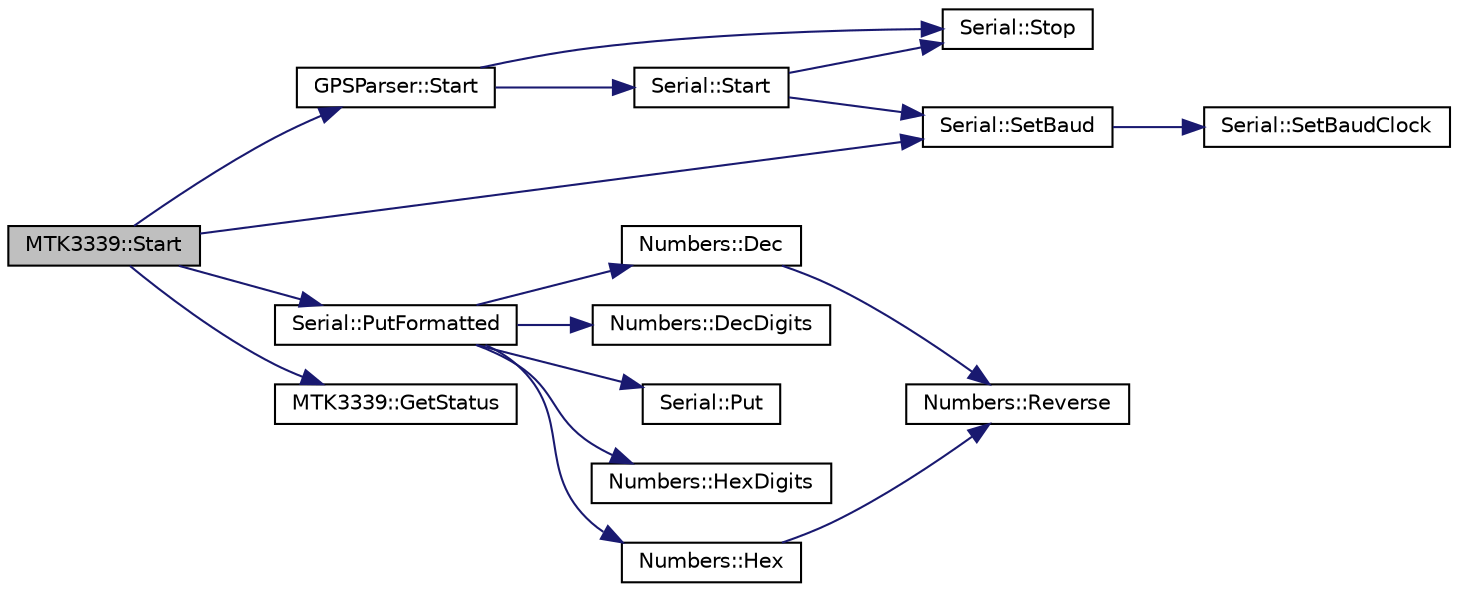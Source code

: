 digraph "MTK3339::Start"
{
  edge [fontname="Helvetica",fontsize="10",labelfontname="Helvetica",labelfontsize="10"];
  node [fontname="Helvetica",fontsize="10",shape=record];
  rankdir="LR";
  Node1 [label="MTK3339::Start",height=0.2,width=0.4,color="black", fillcolor="grey75", style="filled" fontcolor="black"];
  Node1 -> Node2 [color="midnightblue",fontsize="10",style="solid",fontname="Helvetica"];
  Node2 [label="GPSParser::Start",height=0.2,width=0.4,color="black", fillcolor="white", style="filled",URL="$classGPSParser.html#aaa130cba91a448ec16ef5fe95e28d72c",tooltip="Create the parser and launch a new cog. "];
  Node2 -> Node3 [color="midnightblue",fontsize="10",style="solid",fontname="Helvetica"];
  Node3 [label="Serial::Stop",height=0.2,width=0.4,color="black", fillcolor="white", style="filled",URL="$classSerial.html#a206b0e9c801a8df764d03554e6fa16f4",tooltip="Stops the Serial PASM engine, if it is running. "];
  Node2 -> Node4 [color="midnightblue",fontsize="10",style="solid",fontname="Helvetica"];
  Node4 [label="Serial::Start",height=0.2,width=0.4,color="black", fillcolor="white", style="filled",URL="$classSerial.html#a445c1fa70cbd44b22c22d15efecc457d",tooltip="Start Serial driver in a new cog. "];
  Node4 -> Node3 [color="midnightblue",fontsize="10",style="solid",fontname="Helvetica"];
  Node4 -> Node5 [color="midnightblue",fontsize="10",style="solid",fontname="Helvetica"];
  Node5 [label="Serial::SetBaud",height=0.2,width=0.4,color="black", fillcolor="white", style="filled",URL="$classSerial.html#a0e229832a2ae4e04d3423c2e745cb975",tooltip="Does a live update of the baud rate in the Serial engine. "];
  Node5 -> Node6 [color="midnightblue",fontsize="10",style="solid",fontname="Helvetica"];
  Node6 [label="Serial::SetBaudClock",height=0.2,width=0.4,color="black", fillcolor="white", style="filled",URL="$classSerial.html#a174ece60e6a8245422bb9ac27d8edcd8",tooltip="Does a live update of the baud rate in the Serial engine. "];
  Node1 -> Node7 [color="midnightblue",fontsize="10",style="solid",fontname="Helvetica"];
  Node7 [label="Serial::PutFormatted",height=0.2,width=0.4,color="black", fillcolor="white", style="filled",URL="$classSerial.html#aedaf7116af6bdf095f3d840fd6adb76a",tooltip="Transmit a string (printf function-alike). "];
  Node7 -> Node8 [color="midnightblue",fontsize="10",style="solid",fontname="Helvetica"];
  Node8 [label="Numbers::Dec",height=0.2,width=0.4,color="black", fillcolor="white", style="filled",URL="$classNumbers.html#ae09e5edb64c90cc8e96ffa0448480913",tooltip="Converts a decimal number to it&#39;s string representation. "];
  Node8 -> Node9 [color="midnightblue",fontsize="10",style="solid",fontname="Helvetica"];
  Node9 [label="Numbers::Reverse",height=0.2,width=0.4,color="black", fillcolor="white", style="filled",URL="$classNumbers.html#aece35044b3a518cf718313c9b327cb79",tooltip="Reverse the order of a string&#39;s characters, in place. "];
  Node7 -> Node10 [color="midnightblue",fontsize="10",style="solid",fontname="Helvetica"];
  Node10 [label="Numbers::DecDigits",height=0.2,width=0.4,color="black", fillcolor="white", style="filled",URL="$classNumbers.html#af6e77f5a7ecb28560811829bca7b96cd",tooltip="Calculate the number of digits in the decimal representation of a number. "];
  Node7 -> Node11 [color="midnightblue",fontsize="10",style="solid",fontname="Helvetica"];
  Node11 [label="Serial::Put",height=0.2,width=0.4,color="black", fillcolor="white", style="filled",URL="$classSerial.html#a9cc9f1300669c411690390b0399db3e9",tooltip="Transmit a single character. "];
  Node7 -> Node12 [color="midnightblue",fontsize="10",style="solid",fontname="Helvetica"];
  Node12 [label="Numbers::HexDigits",height=0.2,width=0.4,color="black", fillcolor="white", style="filled",URL="$classNumbers.html#a8d07dfd4d8a6e0235eff31e836ba6eb1",tooltip="Calculate the number of digits in the hexadecimal representation of a number. "];
  Node7 -> Node13 [color="midnightblue",fontsize="10",style="solid",fontname="Helvetica"];
  Node13 [label="Numbers::Hex",height=0.2,width=0.4,color="black", fillcolor="white", style="filled",URL="$classNumbers.html#a52fabba8e32d14cb5cf261fd81c66bef",tooltip="Converts a hex number to it&#39;s string representation. "];
  Node13 -> Node9 [color="midnightblue",fontsize="10",style="solid",fontname="Helvetica"];
  Node1 -> Node5 [color="midnightblue",fontsize="10",style="solid",fontname="Helvetica"];
  Node1 -> Node14 [color="midnightblue",fontsize="10",style="solid",fontname="Helvetica"];
  Node14 [label="MTK3339::GetStatus",height=0.2,width=0.4,color="black", fillcolor="white", style="filled",URL="$classMTK3339.html#a5e3ba54fc540816387a420b3f39b4886"];
}
